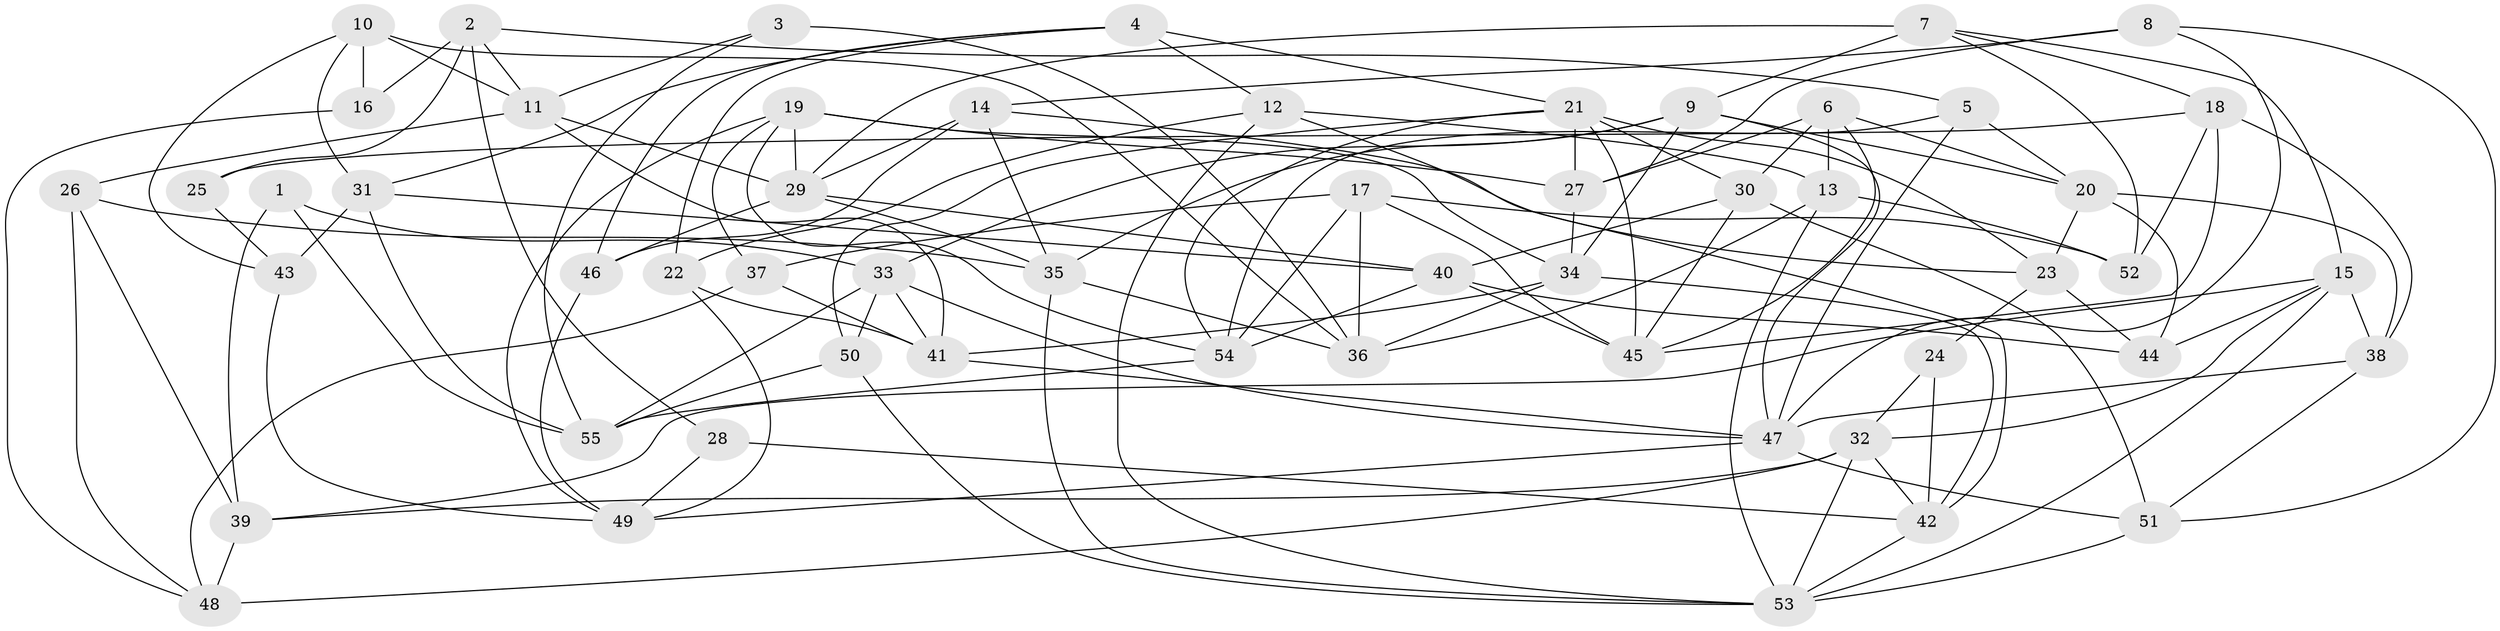 // original degree distribution, {4: 1.0}
// Generated by graph-tools (version 1.1) at 2025/03/03/09/25 03:03:07]
// undirected, 55 vertices, 140 edges
graph export_dot {
graph [start="1"]
  node [color=gray90,style=filled];
  1;
  2;
  3;
  4;
  5;
  6;
  7;
  8;
  9;
  10;
  11;
  12;
  13;
  14;
  15;
  16;
  17;
  18;
  19;
  20;
  21;
  22;
  23;
  24;
  25;
  26;
  27;
  28;
  29;
  30;
  31;
  32;
  33;
  34;
  35;
  36;
  37;
  38;
  39;
  40;
  41;
  42;
  43;
  44;
  45;
  46;
  47;
  48;
  49;
  50;
  51;
  52;
  53;
  54;
  55;
  1 -- 33 [weight=1.0];
  1 -- 39 [weight=2.0];
  1 -- 55 [weight=1.0];
  2 -- 5 [weight=1.0];
  2 -- 11 [weight=1.0];
  2 -- 16 [weight=1.0];
  2 -- 25 [weight=1.0];
  2 -- 28 [weight=2.0];
  3 -- 11 [weight=1.0];
  3 -- 36 [weight=2.0];
  3 -- 55 [weight=1.0];
  4 -- 12 [weight=1.0];
  4 -- 21 [weight=2.0];
  4 -- 22 [weight=1.0];
  4 -- 31 [weight=1.0];
  4 -- 46 [weight=1.0];
  5 -- 20 [weight=1.0];
  5 -- 47 [weight=1.0];
  5 -- 54 [weight=1.0];
  6 -- 13 [weight=2.0];
  6 -- 20 [weight=1.0];
  6 -- 27 [weight=1.0];
  6 -- 30 [weight=1.0];
  6 -- 45 [weight=1.0];
  7 -- 9 [weight=1.0];
  7 -- 15 [weight=1.0];
  7 -- 18 [weight=1.0];
  7 -- 29 [weight=2.0];
  7 -- 52 [weight=1.0];
  8 -- 14 [weight=1.0];
  8 -- 27 [weight=1.0];
  8 -- 47 [weight=1.0];
  8 -- 51 [weight=1.0];
  9 -- 20 [weight=1.0];
  9 -- 33 [weight=1.0];
  9 -- 34 [weight=1.0];
  9 -- 35 [weight=1.0];
  9 -- 47 [weight=1.0];
  10 -- 11 [weight=1.0];
  10 -- 16 [weight=2.0];
  10 -- 31 [weight=1.0];
  10 -- 36 [weight=1.0];
  10 -- 43 [weight=1.0];
  11 -- 26 [weight=1.0];
  11 -- 29 [weight=1.0];
  11 -- 41 [weight=1.0];
  12 -- 13 [weight=1.0];
  12 -- 22 [weight=1.0];
  12 -- 42 [weight=1.0];
  12 -- 53 [weight=2.0];
  13 -- 36 [weight=1.0];
  13 -- 52 [weight=1.0];
  13 -- 53 [weight=1.0];
  14 -- 23 [weight=2.0];
  14 -- 29 [weight=1.0];
  14 -- 35 [weight=1.0];
  14 -- 46 [weight=1.0];
  15 -- 32 [weight=1.0];
  15 -- 38 [weight=1.0];
  15 -- 39 [weight=1.0];
  15 -- 44 [weight=1.0];
  15 -- 53 [weight=1.0];
  16 -- 48 [weight=1.0];
  17 -- 36 [weight=2.0];
  17 -- 37 [weight=1.0];
  17 -- 45 [weight=1.0];
  17 -- 52 [weight=1.0];
  17 -- 54 [weight=1.0];
  18 -- 25 [weight=1.0];
  18 -- 38 [weight=2.0];
  18 -- 45 [weight=1.0];
  18 -- 52 [weight=1.0];
  19 -- 27 [weight=1.0];
  19 -- 29 [weight=1.0];
  19 -- 34 [weight=1.0];
  19 -- 37 [weight=1.0];
  19 -- 49 [weight=1.0];
  19 -- 54 [weight=1.0];
  20 -- 23 [weight=1.0];
  20 -- 38 [weight=1.0];
  20 -- 44 [weight=1.0];
  21 -- 23 [weight=1.0];
  21 -- 27 [weight=2.0];
  21 -- 30 [weight=2.0];
  21 -- 45 [weight=1.0];
  21 -- 50 [weight=1.0];
  21 -- 54 [weight=1.0];
  22 -- 41 [weight=1.0];
  22 -- 49 [weight=1.0];
  23 -- 24 [weight=1.0];
  23 -- 44 [weight=1.0];
  24 -- 32 [weight=1.0];
  24 -- 42 [weight=2.0];
  25 -- 43 [weight=2.0];
  26 -- 35 [weight=1.0];
  26 -- 39 [weight=1.0];
  26 -- 48 [weight=1.0];
  27 -- 34 [weight=1.0];
  28 -- 42 [weight=1.0];
  28 -- 49 [weight=1.0];
  29 -- 35 [weight=1.0];
  29 -- 40 [weight=1.0];
  29 -- 46 [weight=3.0];
  30 -- 40 [weight=1.0];
  30 -- 45 [weight=1.0];
  30 -- 51 [weight=1.0];
  31 -- 40 [weight=1.0];
  31 -- 43 [weight=2.0];
  31 -- 55 [weight=1.0];
  32 -- 39 [weight=1.0];
  32 -- 42 [weight=2.0];
  32 -- 48 [weight=2.0];
  32 -- 53 [weight=1.0];
  33 -- 41 [weight=1.0];
  33 -- 47 [weight=1.0];
  33 -- 50 [weight=1.0];
  33 -- 55 [weight=1.0];
  34 -- 36 [weight=1.0];
  34 -- 41 [weight=1.0];
  34 -- 42 [weight=1.0];
  35 -- 36 [weight=1.0];
  35 -- 53 [weight=1.0];
  37 -- 41 [weight=1.0];
  37 -- 48 [weight=1.0];
  38 -- 47 [weight=1.0];
  38 -- 51 [weight=1.0];
  39 -- 48 [weight=1.0];
  40 -- 44 [weight=1.0];
  40 -- 45 [weight=1.0];
  40 -- 54 [weight=1.0];
  41 -- 47 [weight=1.0];
  42 -- 53 [weight=1.0];
  43 -- 49 [weight=1.0];
  46 -- 49 [weight=1.0];
  47 -- 49 [weight=1.0];
  47 -- 51 [weight=1.0];
  50 -- 53 [weight=1.0];
  50 -- 55 [weight=1.0];
  51 -- 53 [weight=2.0];
  54 -- 55 [weight=1.0];
}
